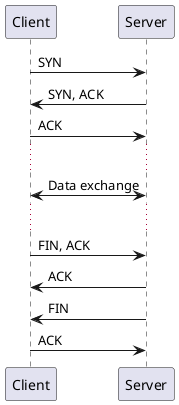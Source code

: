 @startuml
participant "Client" as c
participant "Server" as s

c->s: SYN
s->c: SYN, ACK
c->s: ACK
...
c<->s: Data exchange
...
c->s: FIN, ACK
s->c: ACK
s->c: FIN
c->s: ACK

@enduml
